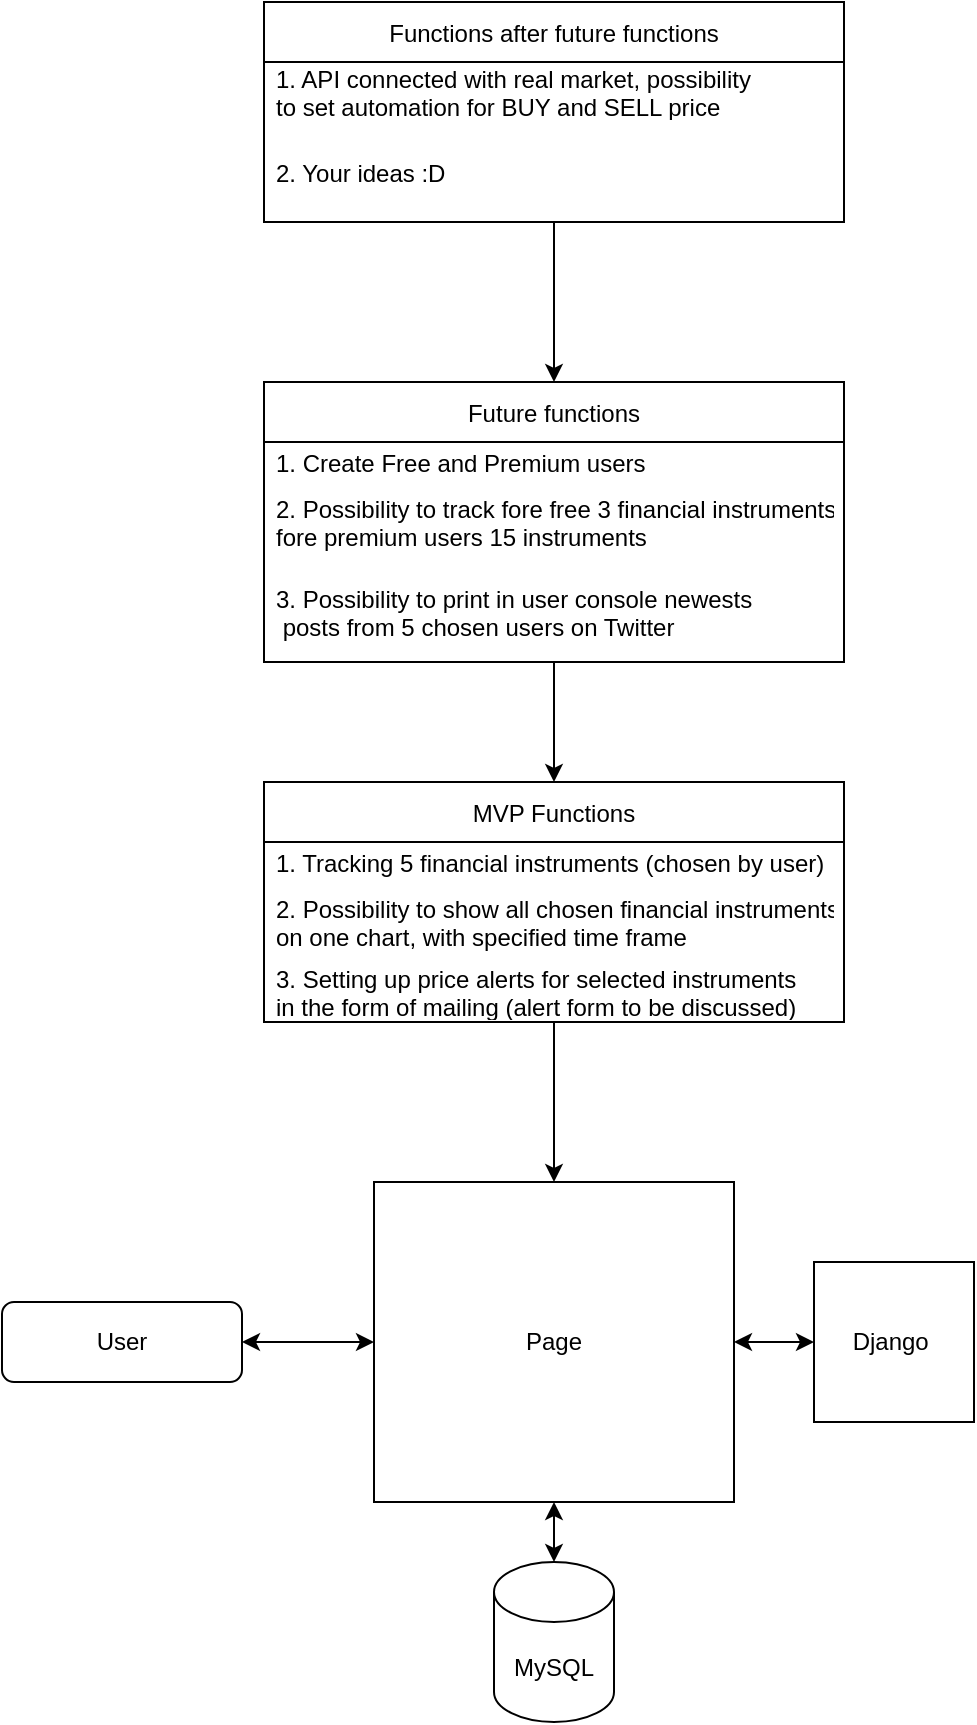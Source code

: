 <mxfile version="18.0.2" type="device"><diagram id="C5RBs43oDa-KdzZeNtuy" name="Page-1"><mxGraphModel dx="915" dy="476" grid="1" gridSize="10" guides="1" tooltips="1" connect="1" arrows="1" fold="1" page="1" pageScale="1" pageWidth="827" pageHeight="1169" math="0" shadow="0"><root><mxCell id="WIyWlLk6GJQsqaUBKTNV-0"/><mxCell id="WIyWlLk6GJQsqaUBKTNV-1" parent="WIyWlLk6GJQsqaUBKTNV-0"/><mxCell id="WIyWlLk6GJQsqaUBKTNV-12" value="User" style="rounded=1;whiteSpace=wrap;html=1;fontSize=12;glass=0;strokeWidth=1;shadow=0;" parent="WIyWlLk6GJQsqaUBKTNV-1" vertex="1"><mxGeometry x="150" y="810" width="120" height="40" as="geometry"/></mxCell><mxCell id="P--bxLWQ2T883-evW9Ja-2" value="Page" style="rounded=0;whiteSpace=wrap;html=1;" vertex="1" parent="WIyWlLk6GJQsqaUBKTNV-1"><mxGeometry x="336" y="750" width="180" height="160" as="geometry"/></mxCell><mxCell id="P--bxLWQ2T883-evW9Ja-3" value="" style="endArrow=classic;startArrow=classic;html=1;rounded=0;exitX=1;exitY=0.5;exitDx=0;exitDy=0;entryX=0;entryY=0.5;entryDx=0;entryDy=0;" edge="1" parent="WIyWlLk6GJQsqaUBKTNV-1" source="WIyWlLk6GJQsqaUBKTNV-12" target="P--bxLWQ2T883-evW9Ja-2"><mxGeometry width="50" height="50" relative="1" as="geometry"><mxPoint x="350" y="900" as="sourcePoint"/><mxPoint x="360" y="850" as="targetPoint"/></mxGeometry></mxCell><mxCell id="P--bxLWQ2T883-evW9Ja-4" value="MySQL" style="shape=cylinder3;whiteSpace=wrap;html=1;boundedLbl=1;backgroundOutline=1;size=15;" vertex="1" parent="WIyWlLk6GJQsqaUBKTNV-1"><mxGeometry x="396" y="940" width="60" height="80" as="geometry"/></mxCell><mxCell id="P--bxLWQ2T883-evW9Ja-6" value="" style="endArrow=classic;startArrow=classic;html=1;rounded=0;entryX=0.5;entryY=1;entryDx=0;entryDy=0;" edge="1" parent="WIyWlLk6GJQsqaUBKTNV-1" source="P--bxLWQ2T883-evW9Ja-4" target="P--bxLWQ2T883-evW9Ja-2"><mxGeometry width="50" height="50" relative="1" as="geometry"><mxPoint x="300" y="930" as="sourcePoint"/><mxPoint x="380" y="930" as="targetPoint"/></mxGeometry></mxCell><mxCell id="P--bxLWQ2T883-evW9Ja-7" value="Django&amp;nbsp;" style="whiteSpace=wrap;html=1;aspect=fixed;" vertex="1" parent="WIyWlLk6GJQsqaUBKTNV-1"><mxGeometry x="556" y="790" width="80" height="80" as="geometry"/></mxCell><mxCell id="P--bxLWQ2T883-evW9Ja-10" value="" style="endArrow=classic;startArrow=classic;html=1;rounded=0;exitX=1;exitY=0.5;exitDx=0;exitDy=0;entryX=0;entryY=0.5;entryDx=0;entryDy=0;" edge="1" parent="WIyWlLk6GJQsqaUBKTNV-1" source="P--bxLWQ2T883-evW9Ja-2" target="P--bxLWQ2T883-evW9Ja-7"><mxGeometry width="50" height="50" relative="1" as="geometry"><mxPoint x="490" y="849.52" as="sourcePoint"/><mxPoint x="570" y="849.52" as="targetPoint"/></mxGeometry></mxCell><mxCell id="P--bxLWQ2T883-evW9Ja-15" value="" style="edgeStyle=orthogonalEdgeStyle;rounded=0;orthogonalLoop=1;jettySize=auto;html=1;" edge="1" parent="WIyWlLk6GJQsqaUBKTNV-1" source="P--bxLWQ2T883-evW9Ja-11" target="P--bxLWQ2T883-evW9Ja-2"><mxGeometry relative="1" as="geometry"/></mxCell><mxCell id="P--bxLWQ2T883-evW9Ja-11" value="MVP Functions" style="swimlane;fontStyle=0;childLayout=stackLayout;horizontal=1;startSize=30;horizontalStack=0;resizeParent=1;resizeParentMax=0;resizeLast=0;collapsible=1;marginBottom=0;" vertex="1" parent="WIyWlLk6GJQsqaUBKTNV-1"><mxGeometry x="281" y="550" width="290" height="120" as="geometry"/></mxCell><mxCell id="P--bxLWQ2T883-evW9Ja-12" value="1. Tracking 5 financial instruments (chosen by user)" style="text;strokeColor=none;fillColor=none;align=left;verticalAlign=middle;spacingLeft=4;spacingRight=4;overflow=hidden;points=[[0,0.5],[1,0.5]];portConstraint=eastwest;rotatable=0;" vertex="1" parent="P--bxLWQ2T883-evW9Ja-11"><mxGeometry y="30" width="290" height="20" as="geometry"/></mxCell><mxCell id="P--bxLWQ2T883-evW9Ja-13" value="2. Possibility to show all chosen financial instruments &#10;on one chart, with specified time frame" style="text;strokeColor=none;fillColor=none;align=left;verticalAlign=middle;spacingLeft=4;spacingRight=4;overflow=hidden;points=[[0,0.5],[1,0.5]];portConstraint=eastwest;rotatable=0;" vertex="1" parent="P--bxLWQ2T883-evW9Ja-11"><mxGeometry y="50" width="290" height="40" as="geometry"/></mxCell><mxCell id="P--bxLWQ2T883-evW9Ja-14" value="3. Setting up price alerts for selected instruments&#10;in the form of mailing (alert form to be discussed)" style="text;strokeColor=none;fillColor=none;align=left;verticalAlign=middle;spacingLeft=4;spacingRight=4;overflow=hidden;points=[[0,0.5],[1,0.5]];portConstraint=eastwest;rotatable=0;" vertex="1" parent="P--bxLWQ2T883-evW9Ja-11"><mxGeometry y="90" width="290" height="30" as="geometry"/></mxCell><mxCell id="P--bxLWQ2T883-evW9Ja-23" style="edgeStyle=orthogonalEdgeStyle;rounded=0;orthogonalLoop=1;jettySize=auto;html=1;entryX=0.5;entryY=0;entryDx=0;entryDy=0;" edge="1" parent="WIyWlLk6GJQsqaUBKTNV-1" source="P--bxLWQ2T883-evW9Ja-16" target="P--bxLWQ2T883-evW9Ja-11"><mxGeometry relative="1" as="geometry"/></mxCell><mxCell id="P--bxLWQ2T883-evW9Ja-16" value="Future functions" style="swimlane;fontStyle=0;childLayout=stackLayout;horizontal=1;startSize=30;horizontalStack=0;resizeParent=1;resizeParentMax=0;resizeLast=0;collapsible=1;marginBottom=0;" vertex="1" parent="WIyWlLk6GJQsqaUBKTNV-1"><mxGeometry x="281" y="350" width="290" height="140" as="geometry"/></mxCell><mxCell id="P--bxLWQ2T883-evW9Ja-17" value="1. Create Free and Premium users" style="text;strokeColor=none;fillColor=none;align=left;verticalAlign=middle;spacingLeft=4;spacingRight=4;overflow=hidden;points=[[0,0.5],[1,0.5]];portConstraint=eastwest;rotatable=0;" vertex="1" parent="P--bxLWQ2T883-evW9Ja-16"><mxGeometry y="30" width="290" height="20" as="geometry"/></mxCell><mxCell id="P--bxLWQ2T883-evW9Ja-18" value="2. Possibility to track fore free 3 financial instruments, &#10;fore premium users 15 instruments" style="text;strokeColor=none;fillColor=none;align=left;verticalAlign=middle;spacingLeft=4;spacingRight=4;overflow=hidden;points=[[0,0.5],[1,0.5]];portConstraint=eastwest;rotatable=0;" vertex="1" parent="P--bxLWQ2T883-evW9Ja-16"><mxGeometry y="50" width="290" height="40" as="geometry"/></mxCell><mxCell id="P--bxLWQ2T883-evW9Ja-19" value="3. Possibility to print in user console newests&#10; posts from 5 chosen users on Twitter" style="text;strokeColor=none;fillColor=none;align=left;verticalAlign=middle;spacingLeft=4;spacingRight=4;overflow=hidden;points=[[0,0.5],[1,0.5]];portConstraint=eastwest;rotatable=0;" vertex="1" parent="P--bxLWQ2T883-evW9Ja-16"><mxGeometry y="90" width="290" height="50" as="geometry"/></mxCell><mxCell id="P--bxLWQ2T883-evW9Ja-28" style="edgeStyle=orthogonalEdgeStyle;rounded=0;orthogonalLoop=1;jettySize=auto;html=1;entryX=0.5;entryY=0;entryDx=0;entryDy=0;" edge="1" parent="WIyWlLk6GJQsqaUBKTNV-1" source="P--bxLWQ2T883-evW9Ja-24" target="P--bxLWQ2T883-evW9Ja-16"><mxGeometry relative="1" as="geometry"/></mxCell><mxCell id="P--bxLWQ2T883-evW9Ja-24" value="Functions after future functions" style="swimlane;fontStyle=0;childLayout=stackLayout;horizontal=1;startSize=30;horizontalStack=0;resizeParent=1;resizeParentMax=0;resizeLast=0;collapsible=1;marginBottom=0;" vertex="1" parent="WIyWlLk6GJQsqaUBKTNV-1"><mxGeometry x="281" y="160" width="290" height="110" as="geometry"/></mxCell><mxCell id="P--bxLWQ2T883-evW9Ja-25" value="1. API connected with real market, possibility &#10;to set automation for BUY and SELL price" style="text;strokeColor=none;fillColor=none;align=left;verticalAlign=middle;spacingLeft=4;spacingRight=4;overflow=hidden;points=[[0,0.5],[1,0.5]];portConstraint=eastwest;rotatable=0;" vertex="1" parent="P--bxLWQ2T883-evW9Ja-24"><mxGeometry y="30" width="290" height="30" as="geometry"/></mxCell><mxCell id="P--bxLWQ2T883-evW9Ja-27" value="2. Your ideas :D " style="text;strokeColor=none;fillColor=none;align=left;verticalAlign=middle;spacingLeft=4;spacingRight=4;overflow=hidden;points=[[0,0.5],[1,0.5]];portConstraint=eastwest;rotatable=0;" vertex="1" parent="P--bxLWQ2T883-evW9Ja-24"><mxGeometry y="60" width="290" height="50" as="geometry"/></mxCell></root></mxGraphModel></diagram></mxfile>